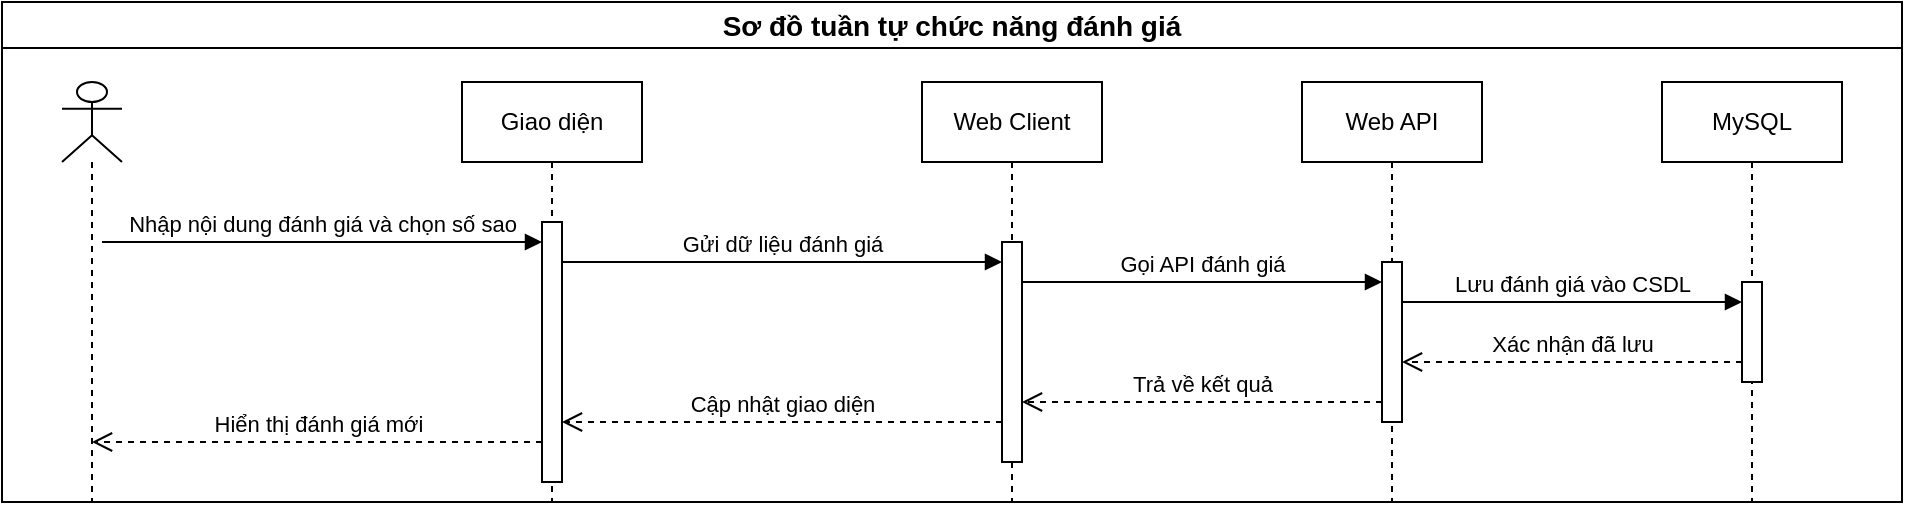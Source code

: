 <mxfile version="27.0.6">
  <diagram name="Page-1" id="NngMhFnPBvgX39ivwads">
    <mxGraphModel dx="1630" dy="902" grid="1" gridSize="10" guides="1" tooltips="1" connect="1" arrows="1" fold="1" page="1" pageScale="1" pageWidth="850" pageHeight="1100" math="0" shadow="0">
      <root>
        <mxCell id="0" />
        <mxCell id="1" parent="0" />
        <mxCell id="UiYCDB8d_YlSrdq7nvNY-1" value="Sơ đồ tuần tự chức năng đánh giá" style="swimlane;whiteSpace=wrap;html=1;startSize=23;fontSize=14;" parent="1" vertex="1">
          <mxGeometry x="80" y="240" width="950" height="250" as="geometry" />
        </mxCell>
        <mxCell id="UiYCDB8d_YlSrdq7nvNY-2" value="" style="shape=umlLifeline;perimeter=lifelinePerimeter;whiteSpace=wrap;html=1;container=1;dropTarget=0;collapsible=0;recursiveResize=0;outlineConnect=0;portConstraint=eastwest;newEdgeStyle={&quot;curved&quot;:0,&quot;rounded&quot;:0};participant=umlActor;" parent="UiYCDB8d_YlSrdq7nvNY-1" vertex="1">
          <mxGeometry x="30" y="40" width="30" height="210" as="geometry" />
        </mxCell>
        <mxCell id="UiYCDB8d_YlSrdq7nvNY-3" value="Giao diện" style="shape=umlLifeline;perimeter=lifelinePerimeter;whiteSpace=wrap;html=1;container=1;dropTarget=0;collapsible=0;recursiveResize=0;outlineConnect=0;portConstraint=eastwest;newEdgeStyle={&quot;curved&quot;:0,&quot;rounded&quot;:0};" parent="UiYCDB8d_YlSrdq7nvNY-1" vertex="1">
          <mxGeometry x="230" y="40" width="90" height="210" as="geometry" />
        </mxCell>
        <mxCell id="UiYCDB8d_YlSrdq7nvNY-4" value="" style="html=1;points=[[0,0,0,0,5],[0,1,0,0,-5],[1,0,0,0,5],[1,1,0,0,-5]];perimeter=orthogonalPerimeter;outlineConnect=0;targetShapes=umlLifeline;portConstraint=eastwest;newEdgeStyle={&quot;curved&quot;:0,&quot;rounded&quot;:0};" parent="UiYCDB8d_YlSrdq7nvNY-3" vertex="1">
          <mxGeometry x="40" y="70" width="10" height="130" as="geometry" />
        </mxCell>
        <mxCell id="UiYCDB8d_YlSrdq7nvNY-5" value="Web Client" style="shape=umlLifeline;perimeter=lifelinePerimeter;whiteSpace=wrap;html=1;container=1;dropTarget=0;collapsible=0;recursiveResize=0;outlineConnect=0;portConstraint=eastwest;newEdgeStyle={&quot;curved&quot;:0,&quot;rounded&quot;:0};" parent="UiYCDB8d_YlSrdq7nvNY-1" vertex="1">
          <mxGeometry x="460" y="40" width="90" height="210" as="geometry" />
        </mxCell>
        <mxCell id="UiYCDB8d_YlSrdq7nvNY-6" value="&lt;span style=&quot;color: rgba(0, 0, 0, 0); font-family: monospace; font-size: 0px; text-align: start;&quot;&gt;%3CmxGraphModel%3E%3Croot%3E%3CmxCell%20id%3D%220%22%2F%3E%3CmxCell%20id%3D%221%22%20parent%3D%220%22%2F%3E%3CmxCell%20id%3D%222%22%20value%3D%22G%E1%BB%8Di%20API%20t%C3%ACm%20ki%E1%BA%BFm%20d%E1%BB%AF%20li%E1%BB%87u%22%20style%3D%22html%3D1%3BverticalAlign%3Dbottom%3BendArrow%3Dblock%3Bcurved%3D0%3Brounded%3D0%3B%22%20edge%3D%221%22%20parent%3D%221%22%3E%3CmxGeometry%20width%3D%2280%22%20relative%3D%221%22%20as%3D%22geometry%22%3E%3CmxPoint%20x%3D%22360%22%20y%3D%22730%22%20as%3D%22sourcePoint%22%2F%3E%3CmxPoint%20x%3D%22580%22%20y%3D%22730%22%20as%3D%22targetPoint%22%2F%3E%3C%2FmxGeometry%3E%3C%2FmxCell%3E%3C%2Froot%3E%3C%2FmxGraphModel%3E&lt;/span&gt;" style="html=1;points=[[0,0,0,0,5],[0,1,0,0,-5],[1,0,0,0,5],[1,1,0,0,-5]];perimeter=orthogonalPerimeter;outlineConnect=0;targetShapes=umlLifeline;portConstraint=eastwest;newEdgeStyle={&quot;curved&quot;:0,&quot;rounded&quot;:0};" parent="UiYCDB8d_YlSrdq7nvNY-5" vertex="1">
          <mxGeometry x="40" y="80" width="10" height="110" as="geometry" />
        </mxCell>
        <mxCell id="UiYCDB8d_YlSrdq7nvNY-7" value="Web API" style="shape=umlLifeline;perimeter=lifelinePerimeter;whiteSpace=wrap;html=1;container=1;dropTarget=0;collapsible=0;recursiveResize=0;outlineConnect=0;portConstraint=eastwest;newEdgeStyle={&quot;curved&quot;:0,&quot;rounded&quot;:0};" parent="UiYCDB8d_YlSrdq7nvNY-1" vertex="1">
          <mxGeometry x="650" y="40" width="90" height="210" as="geometry" />
        </mxCell>
        <mxCell id="UiYCDB8d_YlSrdq7nvNY-8" value="" style="html=1;points=[[0,0,0,0,5],[0,1,0,0,-5],[1,0,0,0,5],[1,1,0,0,-5]];perimeter=orthogonalPerimeter;outlineConnect=0;targetShapes=umlLifeline;portConstraint=eastwest;newEdgeStyle={&quot;curved&quot;:0,&quot;rounded&quot;:0};" parent="UiYCDB8d_YlSrdq7nvNY-7" vertex="1">
          <mxGeometry x="40" y="90" width="10" height="80" as="geometry" />
        </mxCell>
        <mxCell id="UiYCDB8d_YlSrdq7nvNY-9" value="Nhập nội dung đánh giá và chọn số sao" style="html=1;verticalAlign=bottom;endArrow=block;curved=0;rounded=0;" parent="UiYCDB8d_YlSrdq7nvNY-1" edge="1">
          <mxGeometry width="80" relative="1" as="geometry">
            <mxPoint x="50" y="120" as="sourcePoint" />
            <mxPoint x="270" y="120" as="targetPoint" />
          </mxGeometry>
        </mxCell>
        <mxCell id="UiYCDB8d_YlSrdq7nvNY-10" value="Gửi dữ liệu đánh giá" style="html=1;verticalAlign=bottom;endArrow=block;curved=0;rounded=0;" parent="UiYCDB8d_YlSrdq7nvNY-1" edge="1">
          <mxGeometry width="80" relative="1" as="geometry">
            <mxPoint x="280" y="130" as="sourcePoint" />
            <mxPoint x="500" y="130" as="targetPoint" />
          </mxGeometry>
        </mxCell>
        <mxCell id="UiYCDB8d_YlSrdq7nvNY-11" value="Gọi API đánh giá" style="html=1;verticalAlign=bottom;endArrow=block;curved=0;rounded=0;" parent="UiYCDB8d_YlSrdq7nvNY-1" target="UiYCDB8d_YlSrdq7nvNY-8" edge="1">
          <mxGeometry width="80" relative="1" as="geometry">
            <mxPoint x="510" y="140" as="sourcePoint" />
            <mxPoint x="670" y="140" as="targetPoint" />
          </mxGeometry>
        </mxCell>
        <mxCell id="UiYCDB8d_YlSrdq7nvNY-12" value="MySQL" style="shape=umlLifeline;perimeter=lifelinePerimeter;whiteSpace=wrap;html=1;container=1;dropTarget=0;collapsible=0;recursiveResize=0;outlineConnect=0;portConstraint=eastwest;newEdgeStyle={&quot;curved&quot;:0,&quot;rounded&quot;:0};" parent="UiYCDB8d_YlSrdq7nvNY-1" vertex="1">
          <mxGeometry x="830" y="40" width="90" height="210" as="geometry" />
        </mxCell>
        <mxCell id="UiYCDB8d_YlSrdq7nvNY-13" value="" style="html=1;points=[[0,0,0,0,5],[0,1,0,0,-5],[1,0,0,0,5],[1,1,0,0,-5]];perimeter=orthogonalPerimeter;outlineConnect=0;targetShapes=umlLifeline;portConstraint=eastwest;newEdgeStyle={&quot;curved&quot;:0,&quot;rounded&quot;:0};" parent="UiYCDB8d_YlSrdq7nvNY-12" vertex="1">
          <mxGeometry x="40" y="100" width="10" height="50" as="geometry" />
        </mxCell>
        <mxCell id="UiYCDB8d_YlSrdq7nvNY-14" value="Lưu đánh giá vào CSDL" style="html=1;verticalAlign=bottom;endArrow=block;curved=0;rounded=0;" parent="UiYCDB8d_YlSrdq7nvNY-1" target="UiYCDB8d_YlSrdq7nvNY-13" edge="1">
          <mxGeometry width="80" relative="1" as="geometry">
            <mxPoint x="700" y="150" as="sourcePoint" />
            <mxPoint x="780" y="150" as="targetPoint" />
            <mxPoint as="offset" />
          </mxGeometry>
        </mxCell>
        <mxCell id="UiYCDB8d_YlSrdq7nvNY-15" value="Xác nhận đã lưu" style="html=1;verticalAlign=bottom;endArrow=open;dashed=1;endSize=8;curved=0;rounded=0;" parent="UiYCDB8d_YlSrdq7nvNY-1" target="UiYCDB8d_YlSrdq7nvNY-8" edge="1">
          <mxGeometry relative="1" as="geometry">
            <mxPoint x="870" y="180" as="sourcePoint" />
            <mxPoint x="790" y="180" as="targetPoint" />
          </mxGeometry>
        </mxCell>
        <mxCell id="UiYCDB8d_YlSrdq7nvNY-16" value="Trả về kết quả" style="html=1;verticalAlign=bottom;endArrow=open;dashed=1;endSize=8;curved=0;rounded=0;" parent="UiYCDB8d_YlSrdq7nvNY-1" target="UiYCDB8d_YlSrdq7nvNY-6" edge="1">
          <mxGeometry relative="1" as="geometry">
            <mxPoint x="690" y="200" as="sourcePoint" />
            <mxPoint x="610" y="200" as="targetPoint" />
            <mxPoint as="offset" />
          </mxGeometry>
        </mxCell>
        <mxCell id="UiYCDB8d_YlSrdq7nvNY-17" value="Cập nhật giao diện" style="html=1;verticalAlign=bottom;endArrow=open;dashed=1;endSize=8;curved=0;rounded=0;" parent="UiYCDB8d_YlSrdq7nvNY-1" target="UiYCDB8d_YlSrdq7nvNY-4" edge="1">
          <mxGeometry relative="1" as="geometry">
            <mxPoint x="500" y="210" as="sourcePoint" />
            <mxPoint x="420" y="210" as="targetPoint" />
            <mxPoint as="offset" />
          </mxGeometry>
        </mxCell>
        <mxCell id="UiYCDB8d_YlSrdq7nvNY-18" value="Hiển thị đánh giá mới" style="html=1;verticalAlign=bottom;endArrow=open;dashed=1;endSize=8;curved=0;rounded=0;" parent="UiYCDB8d_YlSrdq7nvNY-1" target="UiYCDB8d_YlSrdq7nvNY-2" edge="1">
          <mxGeometry x="0.002" relative="1" as="geometry">
            <mxPoint x="270" y="220" as="sourcePoint" />
            <mxPoint x="190" y="220" as="targetPoint" />
            <mxPoint as="offset" />
          </mxGeometry>
        </mxCell>
      </root>
    </mxGraphModel>
  </diagram>
</mxfile>
